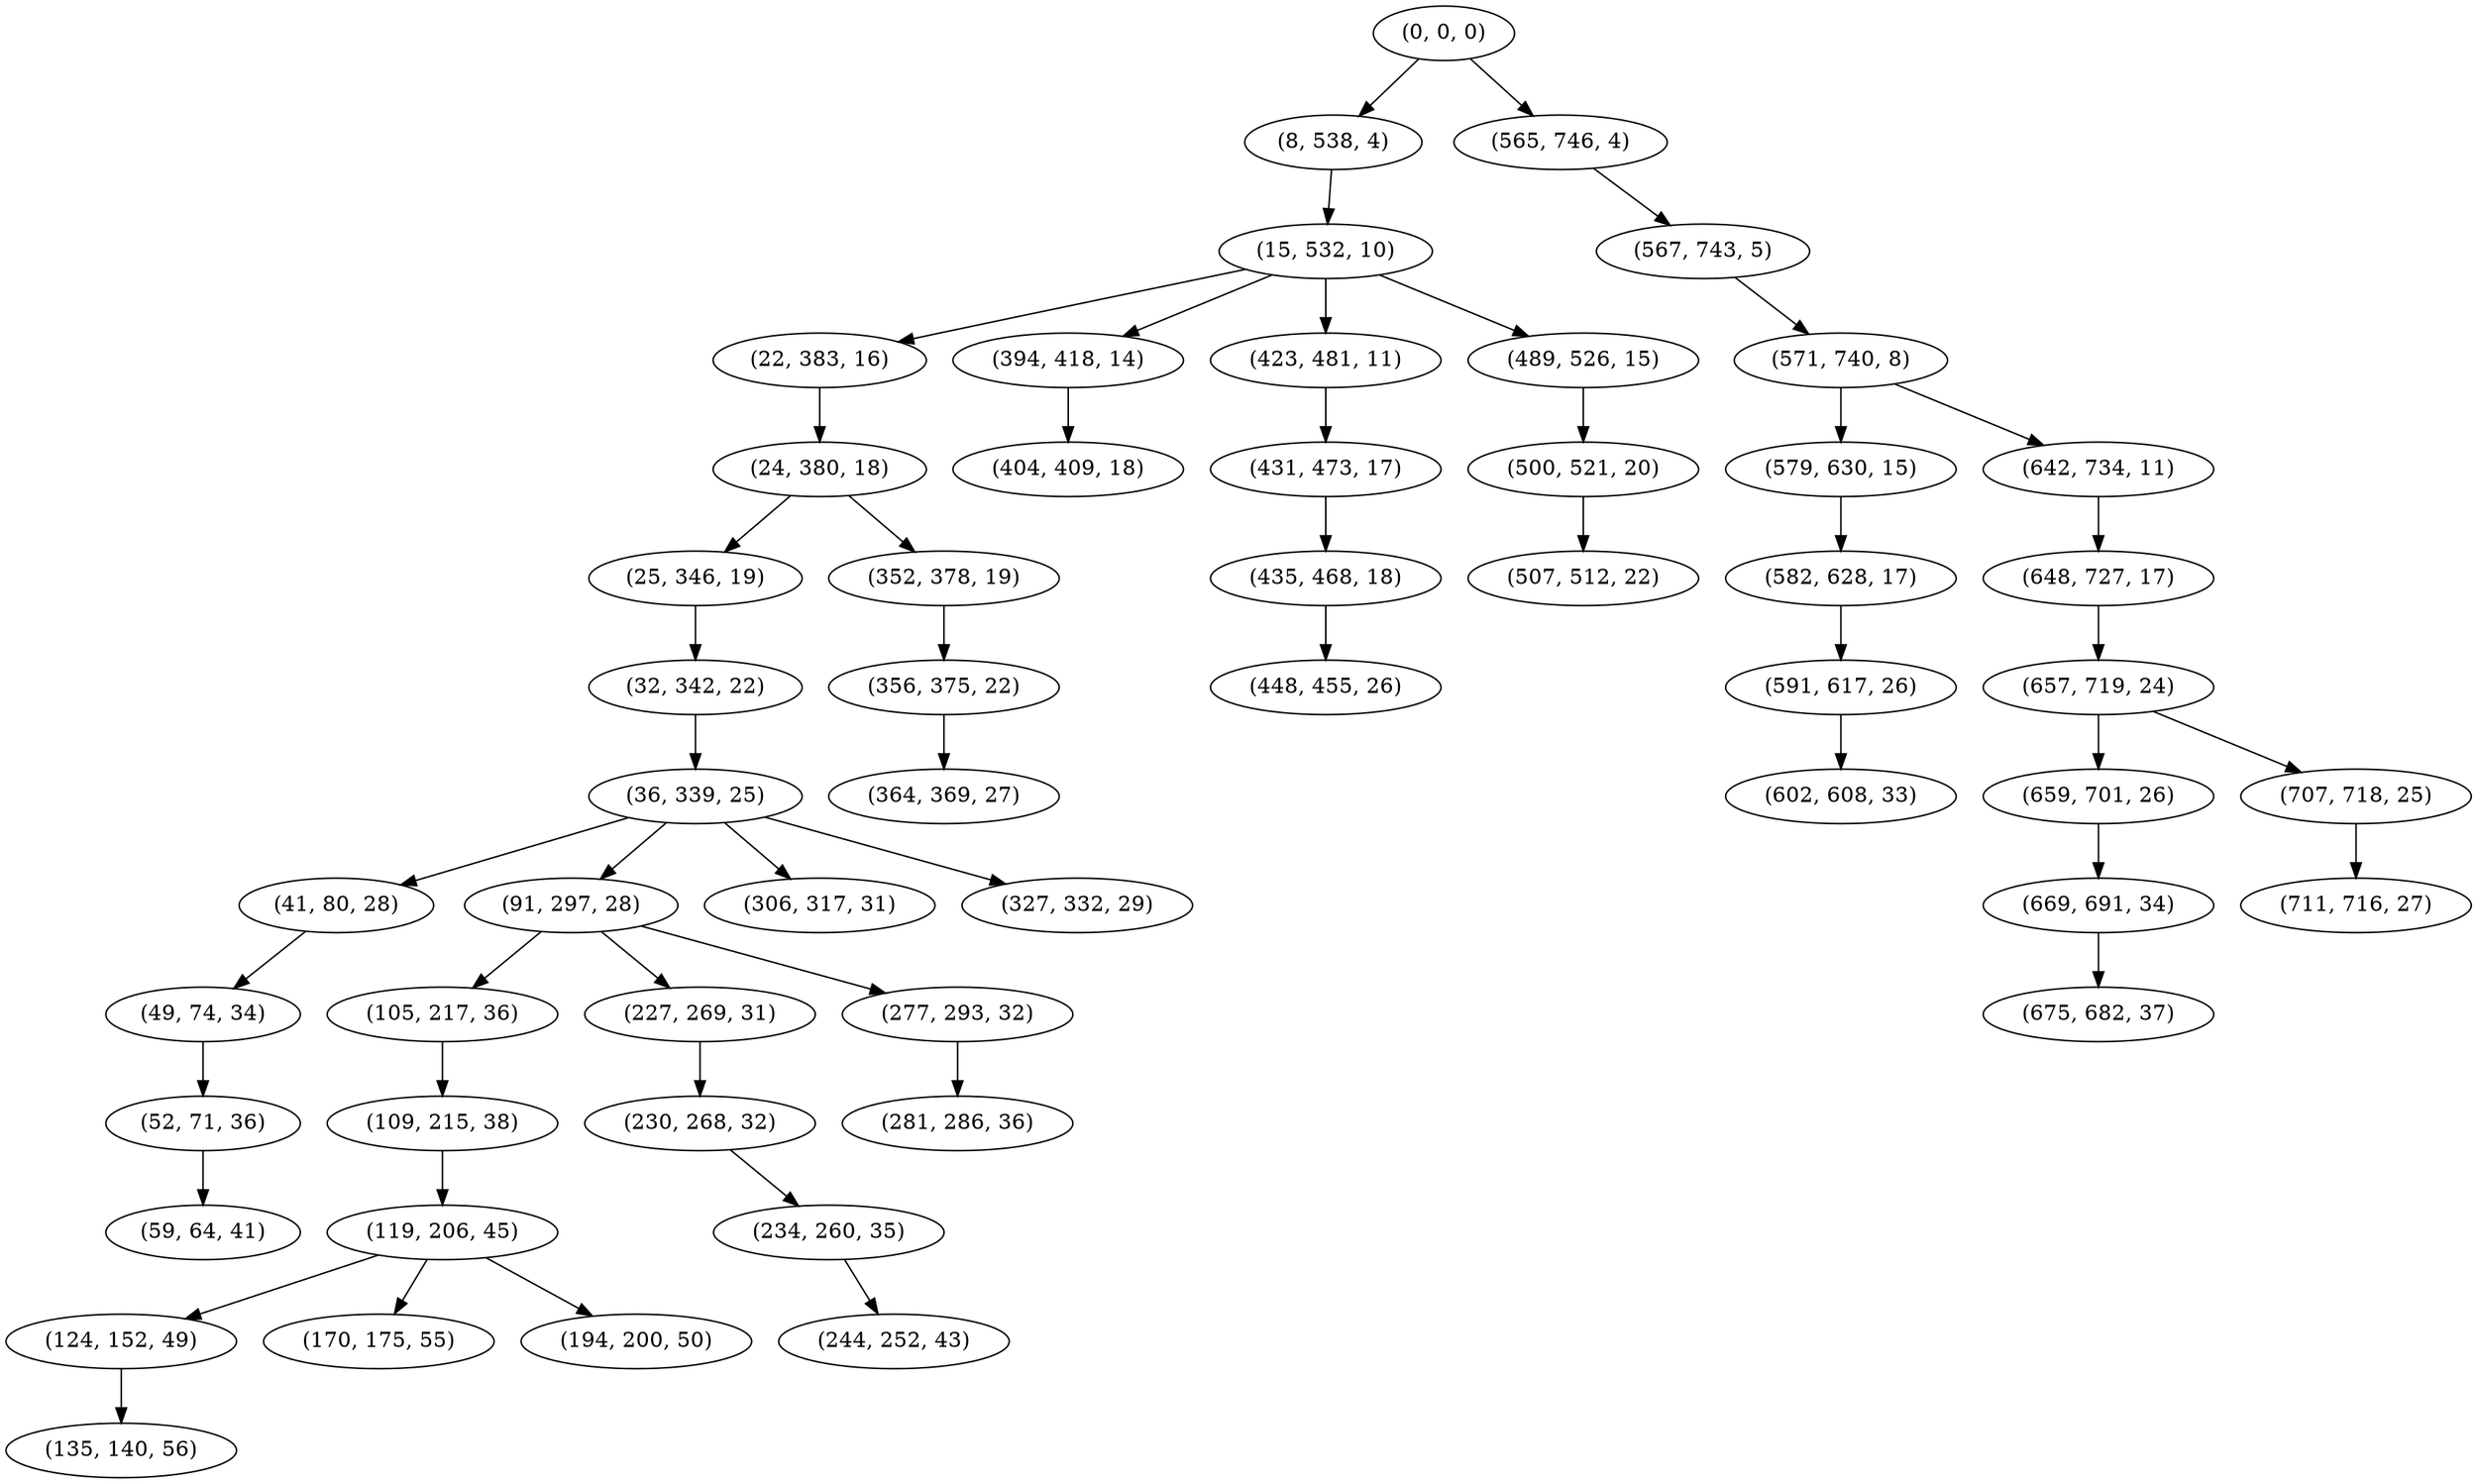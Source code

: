 digraph tree {
    "(0, 0, 0)";
    "(8, 538, 4)";
    "(15, 532, 10)";
    "(22, 383, 16)";
    "(24, 380, 18)";
    "(25, 346, 19)";
    "(32, 342, 22)";
    "(36, 339, 25)";
    "(41, 80, 28)";
    "(49, 74, 34)";
    "(52, 71, 36)";
    "(59, 64, 41)";
    "(91, 297, 28)";
    "(105, 217, 36)";
    "(109, 215, 38)";
    "(119, 206, 45)";
    "(124, 152, 49)";
    "(135, 140, 56)";
    "(170, 175, 55)";
    "(194, 200, 50)";
    "(227, 269, 31)";
    "(230, 268, 32)";
    "(234, 260, 35)";
    "(244, 252, 43)";
    "(277, 293, 32)";
    "(281, 286, 36)";
    "(306, 317, 31)";
    "(327, 332, 29)";
    "(352, 378, 19)";
    "(356, 375, 22)";
    "(364, 369, 27)";
    "(394, 418, 14)";
    "(404, 409, 18)";
    "(423, 481, 11)";
    "(431, 473, 17)";
    "(435, 468, 18)";
    "(448, 455, 26)";
    "(489, 526, 15)";
    "(500, 521, 20)";
    "(507, 512, 22)";
    "(565, 746, 4)";
    "(567, 743, 5)";
    "(571, 740, 8)";
    "(579, 630, 15)";
    "(582, 628, 17)";
    "(591, 617, 26)";
    "(602, 608, 33)";
    "(642, 734, 11)";
    "(648, 727, 17)";
    "(657, 719, 24)";
    "(659, 701, 26)";
    "(669, 691, 34)";
    "(675, 682, 37)";
    "(707, 718, 25)";
    "(711, 716, 27)";
    "(0, 0, 0)" -> "(8, 538, 4)";
    "(0, 0, 0)" -> "(565, 746, 4)";
    "(8, 538, 4)" -> "(15, 532, 10)";
    "(15, 532, 10)" -> "(22, 383, 16)";
    "(15, 532, 10)" -> "(394, 418, 14)";
    "(15, 532, 10)" -> "(423, 481, 11)";
    "(15, 532, 10)" -> "(489, 526, 15)";
    "(22, 383, 16)" -> "(24, 380, 18)";
    "(24, 380, 18)" -> "(25, 346, 19)";
    "(24, 380, 18)" -> "(352, 378, 19)";
    "(25, 346, 19)" -> "(32, 342, 22)";
    "(32, 342, 22)" -> "(36, 339, 25)";
    "(36, 339, 25)" -> "(41, 80, 28)";
    "(36, 339, 25)" -> "(91, 297, 28)";
    "(36, 339, 25)" -> "(306, 317, 31)";
    "(36, 339, 25)" -> "(327, 332, 29)";
    "(41, 80, 28)" -> "(49, 74, 34)";
    "(49, 74, 34)" -> "(52, 71, 36)";
    "(52, 71, 36)" -> "(59, 64, 41)";
    "(91, 297, 28)" -> "(105, 217, 36)";
    "(91, 297, 28)" -> "(227, 269, 31)";
    "(91, 297, 28)" -> "(277, 293, 32)";
    "(105, 217, 36)" -> "(109, 215, 38)";
    "(109, 215, 38)" -> "(119, 206, 45)";
    "(119, 206, 45)" -> "(124, 152, 49)";
    "(119, 206, 45)" -> "(170, 175, 55)";
    "(119, 206, 45)" -> "(194, 200, 50)";
    "(124, 152, 49)" -> "(135, 140, 56)";
    "(227, 269, 31)" -> "(230, 268, 32)";
    "(230, 268, 32)" -> "(234, 260, 35)";
    "(234, 260, 35)" -> "(244, 252, 43)";
    "(277, 293, 32)" -> "(281, 286, 36)";
    "(352, 378, 19)" -> "(356, 375, 22)";
    "(356, 375, 22)" -> "(364, 369, 27)";
    "(394, 418, 14)" -> "(404, 409, 18)";
    "(423, 481, 11)" -> "(431, 473, 17)";
    "(431, 473, 17)" -> "(435, 468, 18)";
    "(435, 468, 18)" -> "(448, 455, 26)";
    "(489, 526, 15)" -> "(500, 521, 20)";
    "(500, 521, 20)" -> "(507, 512, 22)";
    "(565, 746, 4)" -> "(567, 743, 5)";
    "(567, 743, 5)" -> "(571, 740, 8)";
    "(571, 740, 8)" -> "(579, 630, 15)";
    "(571, 740, 8)" -> "(642, 734, 11)";
    "(579, 630, 15)" -> "(582, 628, 17)";
    "(582, 628, 17)" -> "(591, 617, 26)";
    "(591, 617, 26)" -> "(602, 608, 33)";
    "(642, 734, 11)" -> "(648, 727, 17)";
    "(648, 727, 17)" -> "(657, 719, 24)";
    "(657, 719, 24)" -> "(659, 701, 26)";
    "(657, 719, 24)" -> "(707, 718, 25)";
    "(659, 701, 26)" -> "(669, 691, 34)";
    "(669, 691, 34)" -> "(675, 682, 37)";
    "(707, 718, 25)" -> "(711, 716, 27)";
}
